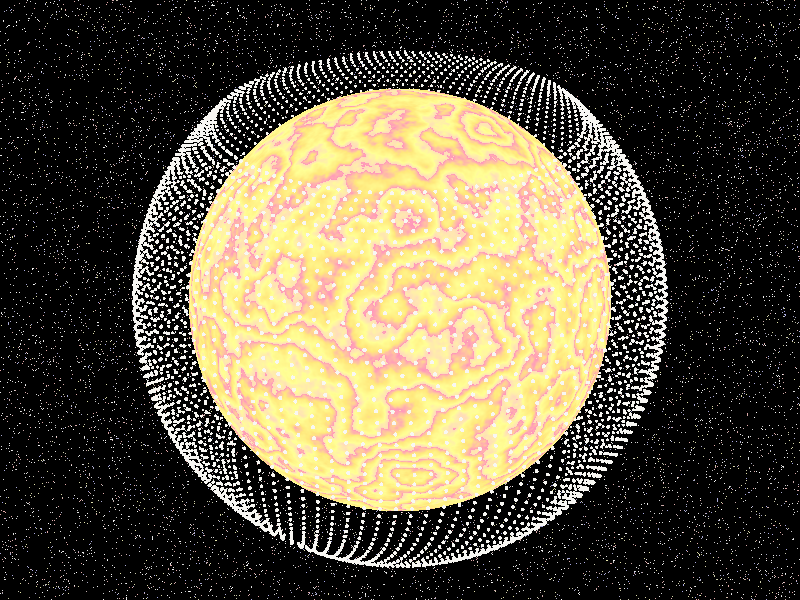 #default{ finish{ ambient 0.1 diffuse 0.9 }} 

#include "colors.inc" 
#include "textures.inc"
#include "metals.inc"           

#declare LightX = 0;
#declare LightY = 40;
#declare LightZ = -40;
#declare SRadius = 0;
#declare SFalloff = 11; 

#declare espelho = texture {
    T_Silver_3B
}

#declare Camera_1 = camera {angle 45    
                            location  <5, 10,-15>
                            right     x*image_width/image_height
                            look_at  < 0, 0, 0> }
camera{Camera_1}
 
light_source{<1500,2500,-2500> color White*0.10}    


light_source {
    <LightX, LightY, LightZ> color White
    spotlight
    point_at <0, 0, 0>
    tightness 0
    radius SRadius
    falloff SFalloff 
}

light_source {
   <0, 0, 0> color White
   area_light <0, 0, 0>, <0, 0, 0>, 9, 9
   adaptive 1
   jitter
}

#include "stars.inc"
sphere { <0,0,0>, 1  
         texture {Starfield1 scale 0.25} 
         scale 5000
}
                        
#declare Orbita_espelho  = 16;                        
#declare Raio_Sol = 4;

#declare Sol =
 light_source{ <0,0,0> 
              color White
              looks_like{ 
                   sphere{ <0,0,0>,Raio_Sol
                           texture{ 
                            pigment{ gradient y turbulence 2.75
                                     color_map{ 
                                     [0.0 color rgb <1,0.7,0.5>]
                                     [0.3 color rgb <1,1,0.3>]
                                     [0.7 color rgb <1,0.8,0.2>]
                                     [1.0 color rgb <1,0.3,0.5>] } 
                                     scale 1.5
                                    } 
                            normal {agate 2.00
                                     scale 0.5}
                            finish {ambient 0.9   
                                    diffuse 0.1
                                    phong 1}
            } 
        } 
    } 
}

#declare Time =  clock - 0.00 ;  

#declare Sol_rotacao = 12*Time*30;  

object{Sol rotate <0,Sol_rotacao,0>}    

#declare Esfera =
sphere{ <2.5,2.5,2.5>,0.03
        texture{
          espelho
          finish { phong 1
            reflection{0.3 metallic 0.5}}
               } 
}          

union{
 #local Nr =  0;      
 #local End = 6000; 
 #while (Nr < End)  
    object{ Esfera translate <1,0,0>
            rotate<0,0,80+Nr*120/End>
            rotate<0,48*Nr*360/End>  
            rotate <0,Sol_rotacao,0>
          }
 #local Nr = Nr + 1;  
 #end 
}           